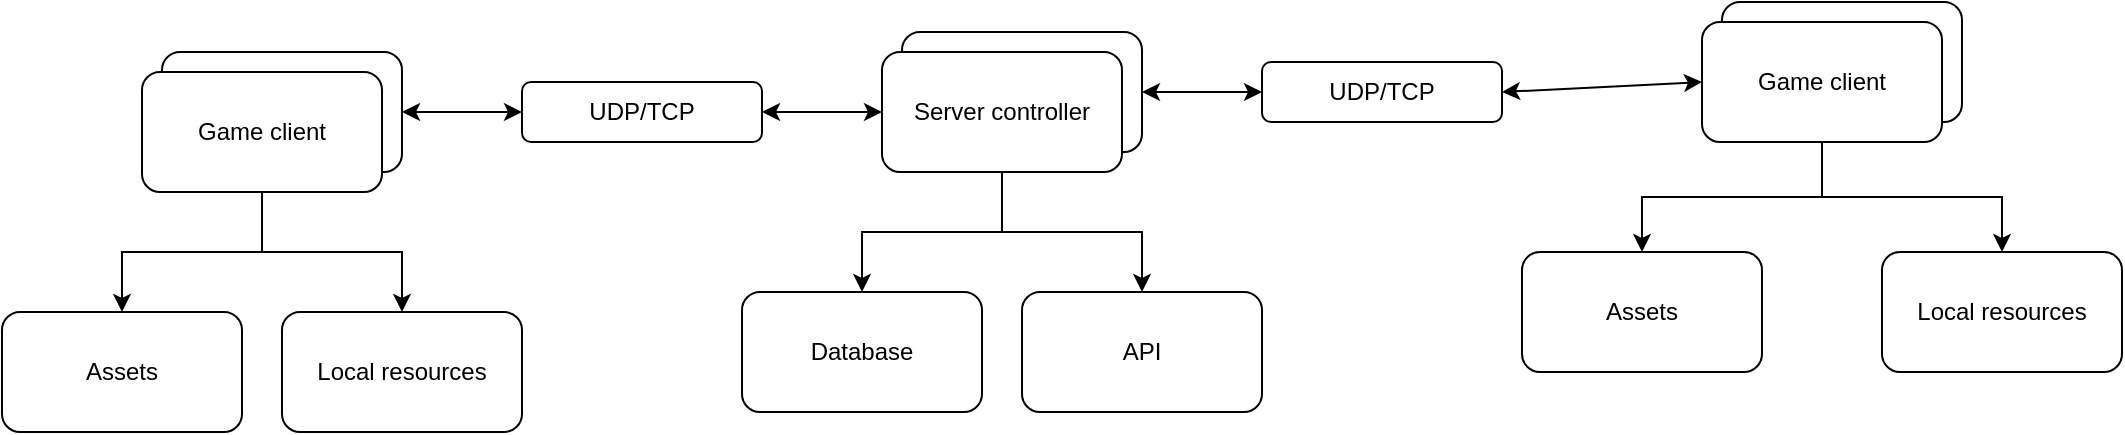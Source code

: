 <mxfile version="26.2.2">
  <diagram name="Page-1" id="2YBvvXClWsGukQMizWep">
    <mxGraphModel dx="1285" dy="980" grid="1" gridSize="10" guides="1" tooltips="1" connect="1" arrows="1" fold="1" page="1" pageScale="1" pageWidth="850" pageHeight="1100" math="0" shadow="0">
      <root>
        <mxCell id="0" />
        <mxCell id="1" parent="0" />
        <mxCell id="a5nu8evxh3gifW8wJ3oi-3" value="" style="group" vertex="1" connectable="0" parent="1">
          <mxGeometry x="90" y="150" width="130" height="70" as="geometry" />
        </mxCell>
        <mxCell id="a5nu8evxh3gifW8wJ3oi-1" value="" style="rounded=1;whiteSpace=wrap;html=1;" vertex="1" parent="a5nu8evxh3gifW8wJ3oi-3">
          <mxGeometry x="10" width="120" height="60" as="geometry" />
        </mxCell>
        <mxCell id="a5nu8evxh3gifW8wJ3oi-2" value="Game client" style="rounded=1;whiteSpace=wrap;html=1;" vertex="1" parent="a5nu8evxh3gifW8wJ3oi-3">
          <mxGeometry y="10" width="120" height="60" as="geometry" />
        </mxCell>
        <mxCell id="a5nu8evxh3gifW8wJ3oi-5" value="UDP/TCP" style="rounded=1;whiteSpace=wrap;html=1;" vertex="1" parent="1">
          <mxGeometry x="280" y="165" width="120" height="30" as="geometry" />
        </mxCell>
        <mxCell id="a5nu8evxh3gifW8wJ3oi-7" value="" style="group" vertex="1" connectable="0" parent="1">
          <mxGeometry x="460" y="140" width="130" height="70" as="geometry" />
        </mxCell>
        <mxCell id="a5nu8evxh3gifW8wJ3oi-8" value="" style="rounded=1;whiteSpace=wrap;html=1;" vertex="1" parent="a5nu8evxh3gifW8wJ3oi-7">
          <mxGeometry x="10" width="120" height="60" as="geometry" />
        </mxCell>
        <mxCell id="a5nu8evxh3gifW8wJ3oi-9" value="Server controller" style="rounded=1;whiteSpace=wrap;html=1;" vertex="1" parent="a5nu8evxh3gifW8wJ3oi-7">
          <mxGeometry y="10" width="120" height="60" as="geometry" />
        </mxCell>
        <mxCell id="a5nu8evxh3gifW8wJ3oi-13" value="Assets" style="rounded=1;whiteSpace=wrap;html=1;" vertex="1" parent="1">
          <mxGeometry x="20" y="280" width="120" height="60" as="geometry" />
        </mxCell>
        <mxCell id="a5nu8evxh3gifW8wJ3oi-14" style="edgeStyle=orthogonalEdgeStyle;rounded=0;orthogonalLoop=1;jettySize=auto;html=1;entryX=0.5;entryY=0;entryDx=0;entryDy=0;" edge="1" parent="1" source="a5nu8evxh3gifW8wJ3oi-2" target="a5nu8evxh3gifW8wJ3oi-13">
          <mxGeometry relative="1" as="geometry" />
        </mxCell>
        <mxCell id="a5nu8evxh3gifW8wJ3oi-15" value="Local resources" style="rounded=1;whiteSpace=wrap;html=1;" vertex="1" parent="1">
          <mxGeometry x="160" y="280" width="120" height="60" as="geometry" />
        </mxCell>
        <mxCell id="a5nu8evxh3gifW8wJ3oi-16" style="edgeStyle=orthogonalEdgeStyle;rounded=0;orthogonalLoop=1;jettySize=auto;html=1;entryX=0.5;entryY=0;entryDx=0;entryDy=0;" edge="1" parent="1" source="a5nu8evxh3gifW8wJ3oi-2" target="a5nu8evxh3gifW8wJ3oi-15">
          <mxGeometry relative="1" as="geometry" />
        </mxCell>
        <mxCell id="a5nu8evxh3gifW8wJ3oi-17" value="Database" style="rounded=1;whiteSpace=wrap;html=1;" vertex="1" parent="1">
          <mxGeometry x="390" y="270" width="120" height="60" as="geometry" />
        </mxCell>
        <mxCell id="a5nu8evxh3gifW8wJ3oi-18" value="API" style="rounded=1;whiteSpace=wrap;html=1;" vertex="1" parent="1">
          <mxGeometry x="530" y="270" width="120" height="60" as="geometry" />
        </mxCell>
        <mxCell id="a5nu8evxh3gifW8wJ3oi-19" style="edgeStyle=orthogonalEdgeStyle;rounded=0;orthogonalLoop=1;jettySize=auto;html=1;entryX=0.5;entryY=0;entryDx=0;entryDy=0;" edge="1" parent="1" source="a5nu8evxh3gifW8wJ3oi-9" target="a5nu8evxh3gifW8wJ3oi-17">
          <mxGeometry relative="1" as="geometry" />
        </mxCell>
        <mxCell id="a5nu8evxh3gifW8wJ3oi-20" style="edgeStyle=orthogonalEdgeStyle;rounded=0;orthogonalLoop=1;jettySize=auto;html=1;entryX=0.5;entryY=0;entryDx=0;entryDy=0;" edge="1" parent="1" source="a5nu8evxh3gifW8wJ3oi-9" target="a5nu8evxh3gifW8wJ3oi-18">
          <mxGeometry relative="1" as="geometry" />
        </mxCell>
        <mxCell id="a5nu8evxh3gifW8wJ3oi-22" value="" style="endArrow=classic;startArrow=classic;html=1;rounded=0;exitX=1;exitY=0.5;exitDx=0;exitDy=0;entryX=0;entryY=0.5;entryDx=0;entryDy=0;" edge="1" parent="1" source="a5nu8evxh3gifW8wJ3oi-1" target="a5nu8evxh3gifW8wJ3oi-5">
          <mxGeometry width="50" height="50" relative="1" as="geometry">
            <mxPoint x="400" y="350" as="sourcePoint" />
            <mxPoint x="450" y="300" as="targetPoint" />
          </mxGeometry>
        </mxCell>
        <mxCell id="a5nu8evxh3gifW8wJ3oi-23" value="" style="endArrow=classic;startArrow=classic;html=1;rounded=0;exitX=1;exitY=0.5;exitDx=0;exitDy=0;entryX=0;entryY=0.5;entryDx=0;entryDy=0;" edge="1" parent="1" source="a5nu8evxh3gifW8wJ3oi-5" target="a5nu8evxh3gifW8wJ3oi-9">
          <mxGeometry width="50" height="50" relative="1" as="geometry">
            <mxPoint x="400" y="179.5" as="sourcePoint" />
            <mxPoint x="460" y="179.5" as="targetPoint" />
          </mxGeometry>
        </mxCell>
        <mxCell id="a5nu8evxh3gifW8wJ3oi-24" value="" style="group" vertex="1" connectable="0" parent="1">
          <mxGeometry x="870" y="125" width="130" height="70" as="geometry" />
        </mxCell>
        <mxCell id="a5nu8evxh3gifW8wJ3oi-25" value="" style="rounded=1;whiteSpace=wrap;html=1;" vertex="1" parent="a5nu8evxh3gifW8wJ3oi-24">
          <mxGeometry x="10" width="120" height="60" as="geometry" />
        </mxCell>
        <mxCell id="a5nu8evxh3gifW8wJ3oi-26" value="Game client" style="rounded=1;whiteSpace=wrap;html=1;" vertex="1" parent="a5nu8evxh3gifW8wJ3oi-24">
          <mxGeometry y="10" width="120" height="60" as="geometry" />
        </mxCell>
        <mxCell id="a5nu8evxh3gifW8wJ3oi-27" value="Assets" style="rounded=1;whiteSpace=wrap;html=1;" vertex="1" parent="1">
          <mxGeometry x="780" y="250" width="120" height="60" as="geometry" />
        </mxCell>
        <mxCell id="a5nu8evxh3gifW8wJ3oi-28" style="edgeStyle=orthogonalEdgeStyle;rounded=0;orthogonalLoop=1;jettySize=auto;html=1;entryX=0.5;entryY=0;entryDx=0;entryDy=0;" edge="1" parent="1" source="a5nu8evxh3gifW8wJ3oi-26" target="a5nu8evxh3gifW8wJ3oi-27">
          <mxGeometry relative="1" as="geometry" />
        </mxCell>
        <mxCell id="a5nu8evxh3gifW8wJ3oi-29" value="Local resources" style="rounded=1;whiteSpace=wrap;html=1;" vertex="1" parent="1">
          <mxGeometry x="960" y="250" width="120" height="60" as="geometry" />
        </mxCell>
        <mxCell id="a5nu8evxh3gifW8wJ3oi-30" style="edgeStyle=orthogonalEdgeStyle;rounded=0;orthogonalLoop=1;jettySize=auto;html=1;entryX=0.5;entryY=0;entryDx=0;entryDy=0;" edge="1" parent="1" source="a5nu8evxh3gifW8wJ3oi-26" target="a5nu8evxh3gifW8wJ3oi-29">
          <mxGeometry relative="1" as="geometry" />
        </mxCell>
        <mxCell id="a5nu8evxh3gifW8wJ3oi-34" value="UDP/TCP" style="rounded=1;whiteSpace=wrap;html=1;" vertex="1" parent="1">
          <mxGeometry x="650" y="155" width="120" height="30" as="geometry" />
        </mxCell>
        <mxCell id="a5nu8evxh3gifW8wJ3oi-35" value="" style="endArrow=classic;startArrow=classic;html=1;rounded=0;exitX=1;exitY=0.5;exitDx=0;exitDy=0;entryX=0;entryY=0.5;entryDx=0;entryDy=0;" edge="1" parent="1" target="a5nu8evxh3gifW8wJ3oi-34" source="a5nu8evxh3gifW8wJ3oi-8">
          <mxGeometry width="50" height="50" relative="1" as="geometry">
            <mxPoint x="590" y="165" as="sourcePoint" />
            <mxPoint x="820" y="285" as="targetPoint" />
          </mxGeometry>
        </mxCell>
        <mxCell id="a5nu8evxh3gifW8wJ3oi-37" value="" style="endArrow=classic;startArrow=classic;html=1;rounded=0;exitX=1;exitY=0.5;exitDx=0;exitDy=0;entryX=0;entryY=0.5;entryDx=0;entryDy=0;" edge="1" parent="1" source="a5nu8evxh3gifW8wJ3oi-34" target="a5nu8evxh3gifW8wJ3oi-26">
          <mxGeometry width="50" height="50" relative="1" as="geometry">
            <mxPoint x="770" y="169.5" as="sourcePoint" />
            <mxPoint x="830" y="169.5" as="targetPoint" />
          </mxGeometry>
        </mxCell>
      </root>
    </mxGraphModel>
  </diagram>
</mxfile>
